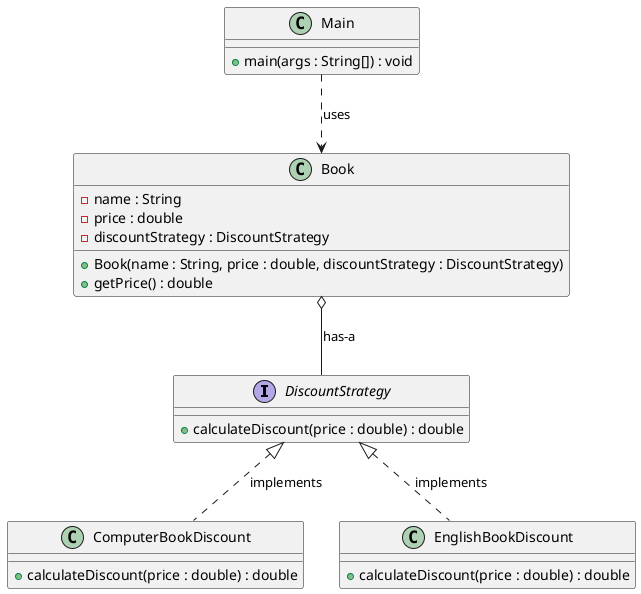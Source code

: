 @startuml

interface DiscountStrategy {
    +calculateDiscount(price : double) : double
}

class ComputerBookDiscount {
    +calculateDiscount(price : double) : double
}

class EnglishBookDiscount {
    +calculateDiscount(price : double) : double
}

class Book {
    -name : String
    -price : double
    -discountStrategy : DiscountStrategy
    +Book(name : String, price : double, discountStrategy : DiscountStrategy)
    +getPrice() : double
}

class Main {
    +main(args : String[]) : void
}

DiscountStrategy <|.. ComputerBookDiscount : implements
DiscountStrategy <|.. EnglishBookDiscount : implements
Book o-- DiscountStrategy : has-a

Main ..> Book : uses

@enduml
